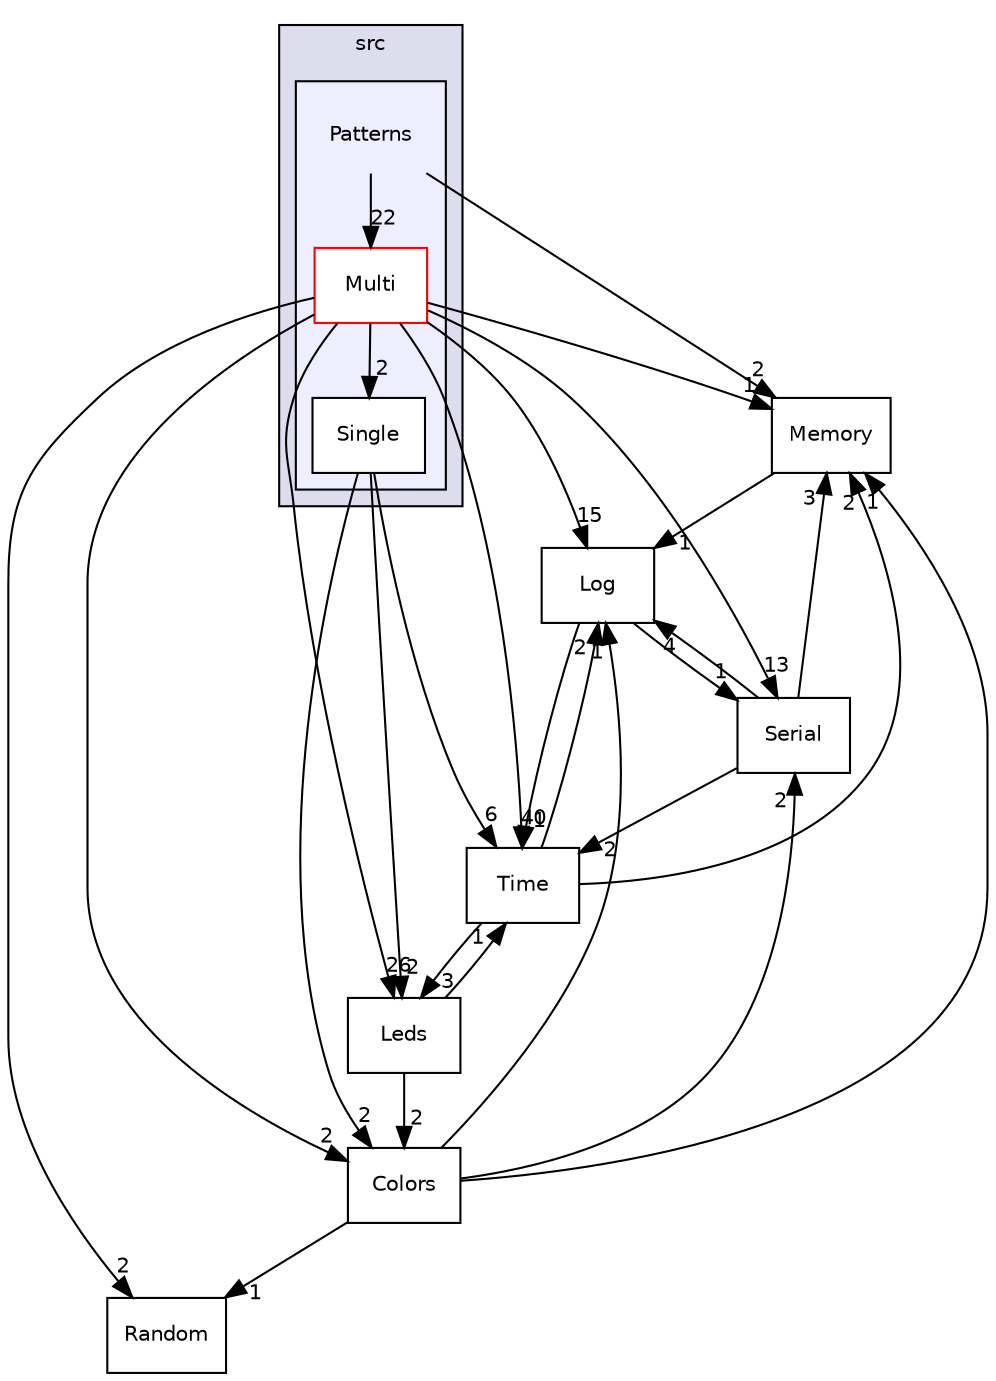 digraph "VortexEngine/src/Patterns" {
  bgcolor=transparent;
  compound=true
  node [ fontsize="10", fontname="Helvetica"];
  edge [ labelfontsize="10", labelfontname="Helvetica"];
  subgraph clusterdir_df02266255841645c523fab960c9ed1d {
    graph [ bgcolor="#ddddee", pencolor="black", label="src" fontname="Helvetica", fontsize="10", URL="dir_df02266255841645c523fab960c9ed1d.html"]
  subgraph clusterdir_d3731d706719beb3d6001df5dcff2644 {
    graph [ bgcolor="#eeeeff", pencolor="black", label="" URL="dir_d3731d706719beb3d6001df5dcff2644.html"];
    dir_d3731d706719beb3d6001df5dcff2644 [shape=plaintext label="Patterns"];
    dir_47fec278782816999705227d1066c7a6 [shape=box label="Multi" color="red" fillcolor="white" style="filled" URL="dir_47fec278782816999705227d1066c7a6.html"];
    dir_938e62fdb5540a46e6e0c12f6b77804d [shape=box label="Single" color="black" fillcolor="white" style="filled" URL="dir_938e62fdb5540a46e6e0c12f6b77804d.html"];
  }
  }
  dir_cabf3d63e98569a74ecb960b83c4a15b [shape=box label="Serial" URL="dir_cabf3d63e98569a74ecb960b83c4a15b.html"];
  dir_63ce3ba067bdf35a8f7c780ac03d51a3 [shape=box label="Time" URL="dir_63ce3ba067bdf35a8f7c780ac03d51a3.html"];
  dir_9a5c88f87170865d940dc95c76676edb [shape=box label="Log" URL="dir_9a5c88f87170865d940dc95c76676edb.html"];
  dir_7e29431de6169dbb5f5ee7a990ed2b16 [shape=box label="Memory" URL="dir_7e29431de6169dbb5f5ee7a990ed2b16.html"];
  dir_60d51ee7315d72413f26211ac43a217e [shape=box label="Leds" URL="dir_60d51ee7315d72413f26211ac43a217e.html"];
  dir_ce91f970b513fb5ff406625265505b14 [shape=box label="Colors" URL="dir_ce91f970b513fb5ff406625265505b14.html"];
  dir_77968f70279e8f688919023f4af8a16f [shape=box label="Random" URL="dir_77968f70279e8f688919023f4af8a16f.html"];
  dir_d3731d706719beb3d6001df5dcff2644->dir_7e29431de6169dbb5f5ee7a990ed2b16 [headlabel="2", labeldistance=1.5 headhref="dir_000010_000006.html"];
  dir_d3731d706719beb3d6001df5dcff2644->dir_47fec278782816999705227d1066c7a6 [headlabel="22", labeldistance=1.5 headhref="dir_000010_000011.html"];
  dir_cabf3d63e98569a74ecb960b83c4a15b->dir_63ce3ba067bdf35a8f7c780ac03d51a3 [headlabel="2", labeldistance=1.5 headhref="dir_000015_000017.html"];
  dir_cabf3d63e98569a74ecb960b83c4a15b->dir_9a5c88f87170865d940dc95c76676edb [headlabel="4", labeldistance=1.5 headhref="dir_000015_000005.html"];
  dir_cabf3d63e98569a74ecb960b83c4a15b->dir_7e29431de6169dbb5f5ee7a990ed2b16 [headlabel="3", labeldistance=1.5 headhref="dir_000015_000006.html"];
  dir_63ce3ba067bdf35a8f7c780ac03d51a3->dir_9a5c88f87170865d940dc95c76676edb [headlabel="2", labeldistance=1.5 headhref="dir_000017_000005.html"];
  dir_63ce3ba067bdf35a8f7c780ac03d51a3->dir_7e29431de6169dbb5f5ee7a990ed2b16 [headlabel="2", labeldistance=1.5 headhref="dir_000017_000006.html"];
  dir_63ce3ba067bdf35a8f7c780ac03d51a3->dir_60d51ee7315d72413f26211ac43a217e [headlabel="3", labeldistance=1.5 headhref="dir_000017_000004.html"];
  dir_9a5c88f87170865d940dc95c76676edb->dir_cabf3d63e98569a74ecb960b83c4a15b [headlabel="1", labeldistance=1.5 headhref="dir_000005_000015.html"];
  dir_9a5c88f87170865d940dc95c76676edb->dir_63ce3ba067bdf35a8f7c780ac03d51a3 [headlabel="1", labeldistance=1.5 headhref="dir_000005_000017.html"];
  dir_7e29431de6169dbb5f5ee7a990ed2b16->dir_9a5c88f87170865d940dc95c76676edb [headlabel="1", labeldistance=1.5 headhref="dir_000006_000005.html"];
  dir_60d51ee7315d72413f26211ac43a217e->dir_63ce3ba067bdf35a8f7c780ac03d51a3 [headlabel="1", labeldistance=1.5 headhref="dir_000004_000017.html"];
  dir_60d51ee7315d72413f26211ac43a217e->dir_ce91f970b513fb5ff406625265505b14 [headlabel="2", labeldistance=1.5 headhref="dir_000004_000003.html"];
  dir_ce91f970b513fb5ff406625265505b14->dir_cabf3d63e98569a74ecb960b83c4a15b [headlabel="2", labeldistance=1.5 headhref="dir_000003_000015.html"];
  dir_ce91f970b513fb5ff406625265505b14->dir_9a5c88f87170865d940dc95c76676edb [headlabel="1", labeldistance=1.5 headhref="dir_000003_000005.html"];
  dir_ce91f970b513fb5ff406625265505b14->dir_7e29431de6169dbb5f5ee7a990ed2b16 [headlabel="1", labeldistance=1.5 headhref="dir_000003_000006.html"];
  dir_ce91f970b513fb5ff406625265505b14->dir_77968f70279e8f688919023f4af8a16f [headlabel="1", labeldistance=1.5 headhref="dir_000003_000014.html"];
  dir_47fec278782816999705227d1066c7a6->dir_cabf3d63e98569a74ecb960b83c4a15b [headlabel="13", labeldistance=1.5 headhref="dir_000011_000015.html"];
  dir_47fec278782816999705227d1066c7a6->dir_63ce3ba067bdf35a8f7c780ac03d51a3 [headlabel="40", labeldistance=1.5 headhref="dir_000011_000017.html"];
  dir_47fec278782816999705227d1066c7a6->dir_9a5c88f87170865d940dc95c76676edb [headlabel="15", labeldistance=1.5 headhref="dir_000011_000005.html"];
  dir_47fec278782816999705227d1066c7a6->dir_7e29431de6169dbb5f5ee7a990ed2b16 [headlabel="1", labeldistance=1.5 headhref="dir_000011_000006.html"];
  dir_47fec278782816999705227d1066c7a6->dir_60d51ee7315d72413f26211ac43a217e [headlabel="26", labeldistance=1.5 headhref="dir_000011_000004.html"];
  dir_47fec278782816999705227d1066c7a6->dir_ce91f970b513fb5ff406625265505b14 [headlabel="2", labeldistance=1.5 headhref="dir_000011_000003.html"];
  dir_47fec278782816999705227d1066c7a6->dir_77968f70279e8f688919023f4af8a16f [headlabel="2", labeldistance=1.5 headhref="dir_000011_000014.html"];
  dir_47fec278782816999705227d1066c7a6->dir_938e62fdb5540a46e6e0c12f6b77804d [headlabel="2", labeldistance=1.5 headhref="dir_000011_000013.html"];
  dir_938e62fdb5540a46e6e0c12f6b77804d->dir_63ce3ba067bdf35a8f7c780ac03d51a3 [headlabel="6", labeldistance=1.5 headhref="dir_000013_000017.html"];
  dir_938e62fdb5540a46e6e0c12f6b77804d->dir_60d51ee7315d72413f26211ac43a217e [headlabel="2", labeldistance=1.5 headhref="dir_000013_000004.html"];
  dir_938e62fdb5540a46e6e0c12f6b77804d->dir_ce91f970b513fb5ff406625265505b14 [headlabel="2", labeldistance=1.5 headhref="dir_000013_000003.html"];
}
